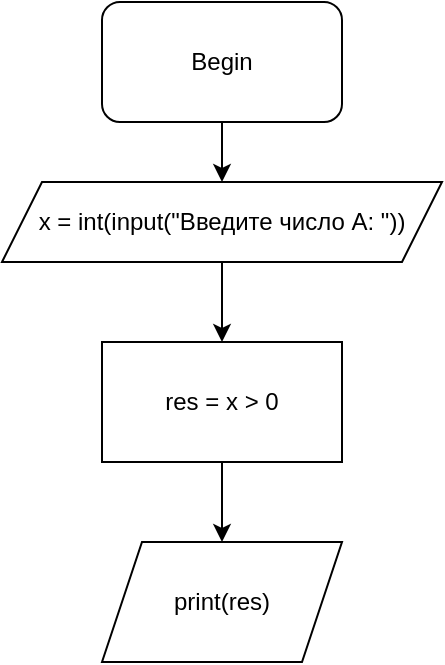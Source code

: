 <mxfile version="13.8.2" type="device"><diagram id="LcGpoJLm0Mp1trBP8SGK" name="Page-1"><mxGraphModel dx="1422" dy="772" grid="1" gridSize="10" guides="1" tooltips="1" connect="1" arrows="1" fold="1" page="1" pageScale="1" pageWidth="827" pageHeight="1169" math="0" shadow="0"><root><mxCell id="0"/><mxCell id="1" parent="0"/><mxCell id="7tf-o3xkvkmCji-wACGb-1" value="Begin" style="rounded=1;whiteSpace=wrap;html=1;" vertex="1" parent="1"><mxGeometry x="380" y="30" width="120" height="60" as="geometry"/></mxCell><mxCell id="7tf-o3xkvkmCji-wACGb-2" value="" style="endArrow=classic;html=1;exitX=0.5;exitY=1;exitDx=0;exitDy=0;" edge="1" parent="1" source="7tf-o3xkvkmCji-wACGb-1"><mxGeometry width="50" height="50" relative="1" as="geometry"><mxPoint x="390" y="420" as="sourcePoint"/><mxPoint x="440" y="120" as="targetPoint"/></mxGeometry></mxCell><mxCell id="7tf-o3xkvkmCji-wACGb-3" value="x = int(input(&quot;Введите число A: &quot;))" style="shape=parallelogram;perimeter=parallelogramPerimeter;whiteSpace=wrap;html=1;fixedSize=1;" vertex="1" parent="1"><mxGeometry x="330" y="120" width="220" height="40" as="geometry"/></mxCell><mxCell id="7tf-o3xkvkmCji-wACGb-4" value="" style="endArrow=classic;html=1;exitX=0.5;exitY=1;exitDx=0;exitDy=0;" edge="1" parent="1" source="7tf-o3xkvkmCji-wACGb-3"><mxGeometry width="50" height="50" relative="1" as="geometry"><mxPoint x="390" y="410" as="sourcePoint"/><mxPoint x="440" y="200" as="targetPoint"/></mxGeometry></mxCell><mxCell id="7tf-o3xkvkmCji-wACGb-5" value="res = x &amp;gt; 0" style="rounded=0;whiteSpace=wrap;html=1;" vertex="1" parent="1"><mxGeometry x="380" y="200" width="120" height="60" as="geometry"/></mxCell><mxCell id="7tf-o3xkvkmCji-wACGb-7" value="" style="endArrow=classic;html=1;exitX=0.5;exitY=1;exitDx=0;exitDy=0;" edge="1" parent="1" source="7tf-o3xkvkmCji-wACGb-5"><mxGeometry width="50" height="50" relative="1" as="geometry"><mxPoint x="390" y="410" as="sourcePoint"/><mxPoint x="440" y="300" as="targetPoint"/></mxGeometry></mxCell><mxCell id="7tf-o3xkvkmCji-wACGb-8" value="print(res)" style="shape=parallelogram;perimeter=parallelogramPerimeter;whiteSpace=wrap;html=1;fixedSize=1;" vertex="1" parent="1"><mxGeometry x="380" y="300" width="120" height="60" as="geometry"/></mxCell></root></mxGraphModel></diagram></mxfile>